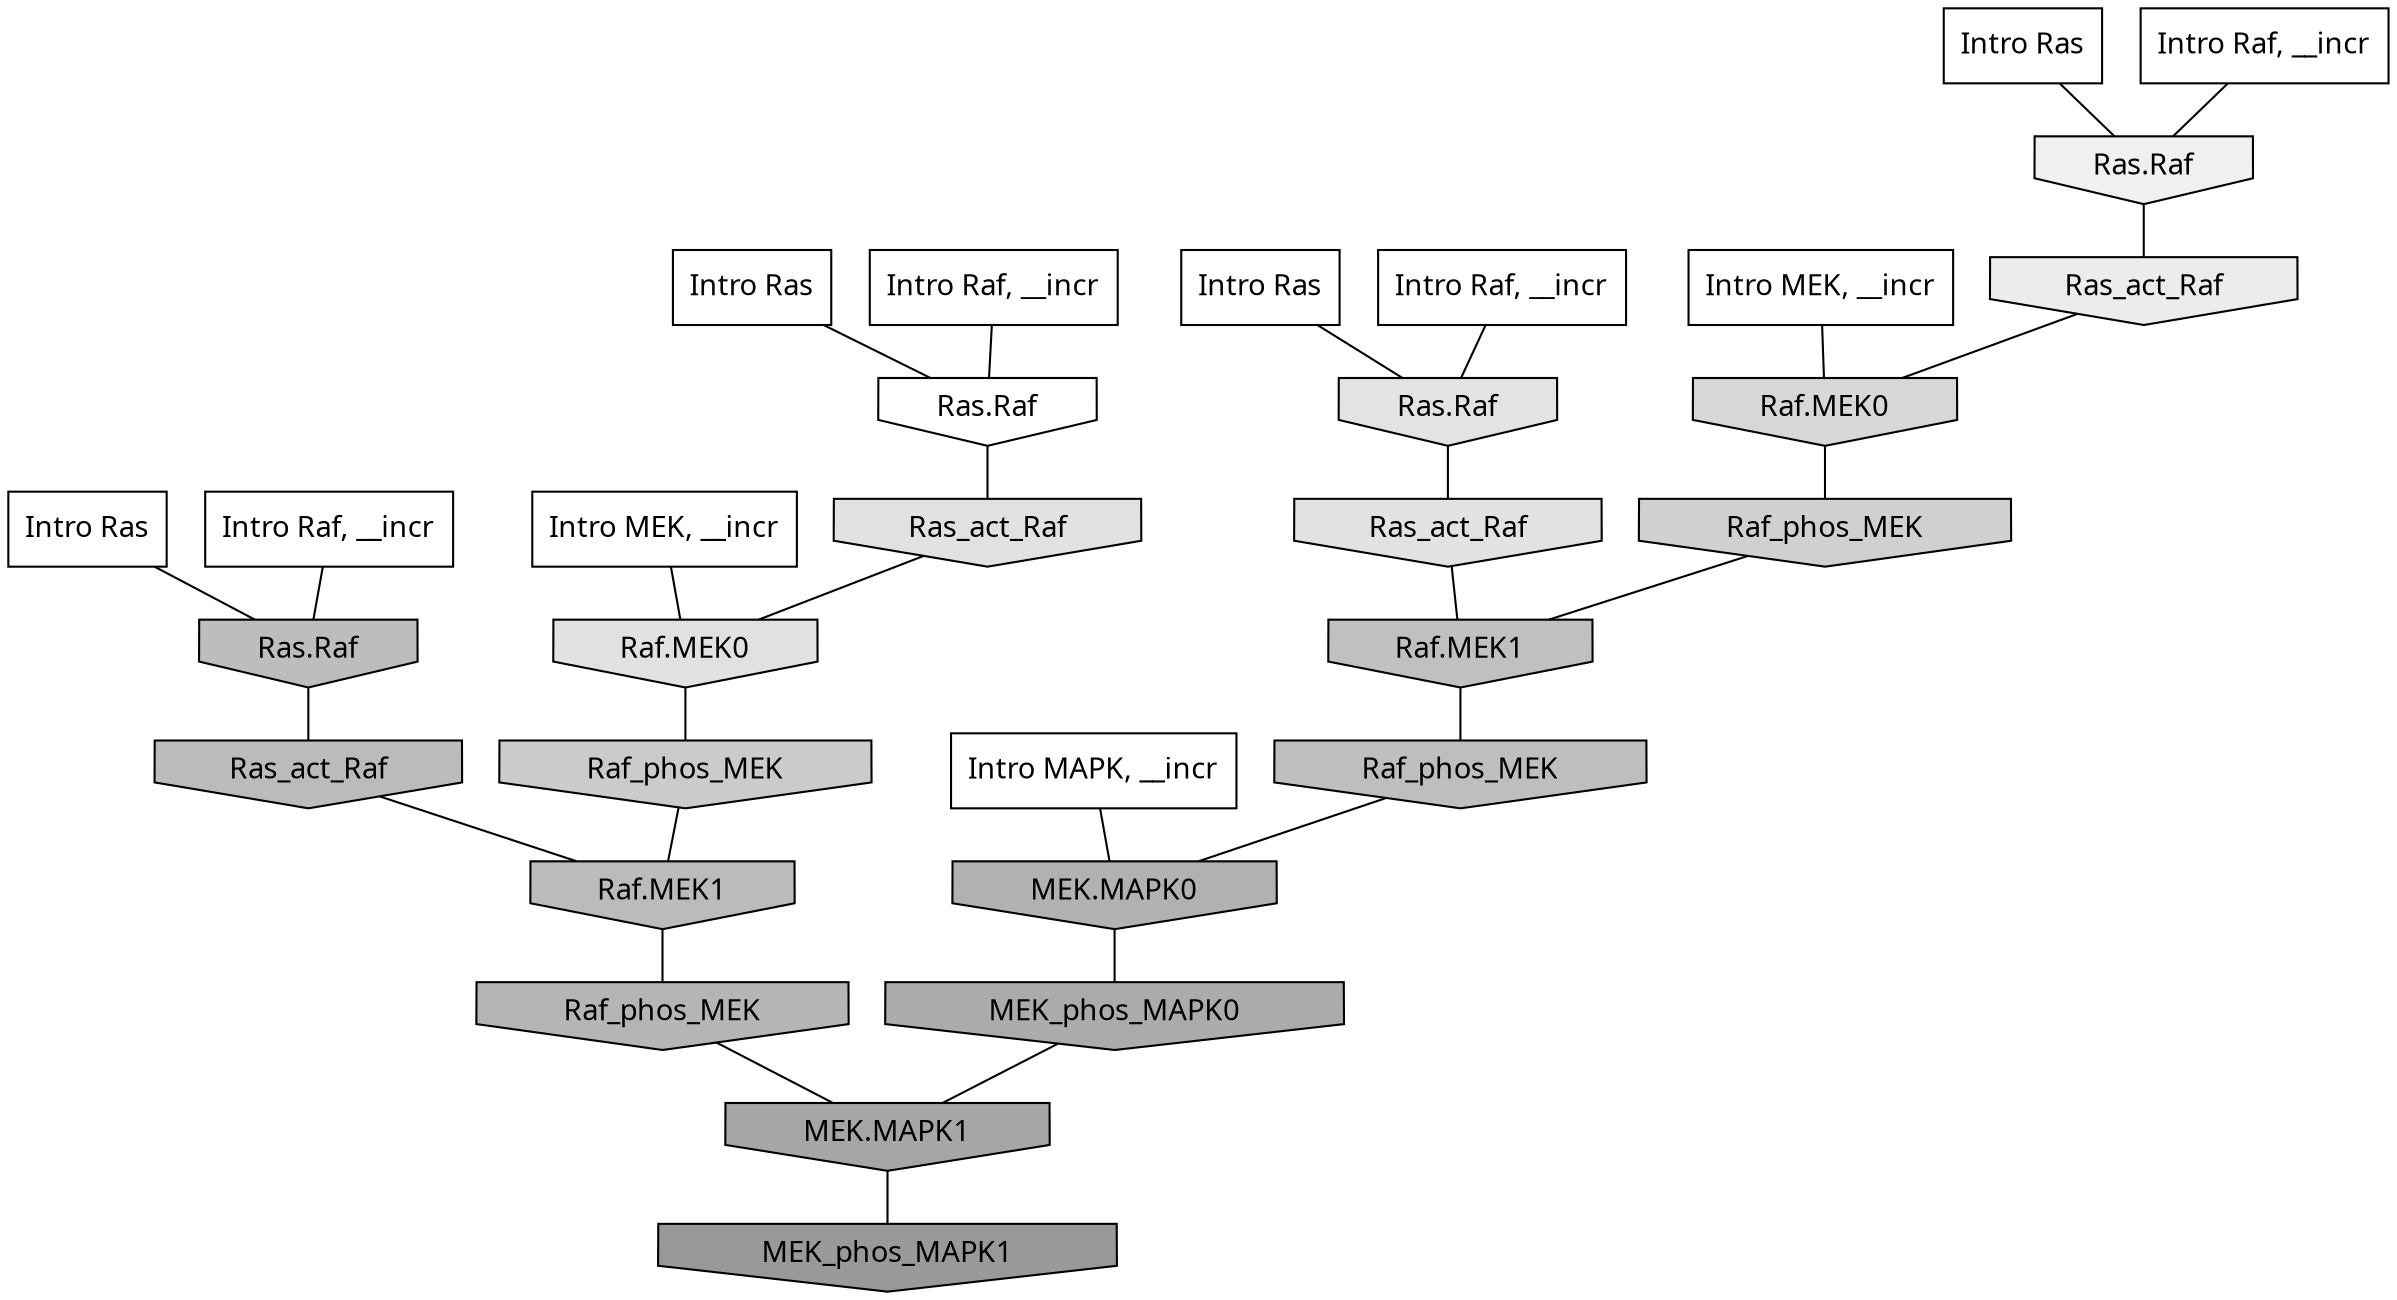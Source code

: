 digraph G{
  rankdir="TB";
  ranksep=0.30;
  node [fontname="CMU Serif"];
  edge [fontname="CMU Serif"];
  
  0 [label="Intro Ras", shape=rectangle, style=filled, fillcolor="0.000 0.000 1.000"]
  
  1 [label="Intro Ras", shape=rectangle, style=filled, fillcolor="0.000 0.000 1.000"]
  
  54 [label="Intro Ras", shape=rectangle, style=filled, fillcolor="0.000 0.000 1.000"]
  
  90 [label="Intro Ras", shape=rectangle, style=filled, fillcolor="0.000 0.000 1.000"]
  
  110 [label="Intro Raf, __incr", shape=rectangle, style=filled, fillcolor="0.000 0.000 1.000"]
  
  256 [label="Intro Raf, __incr", shape=rectangle, style=filled, fillcolor="0.000 0.000 1.000"]
  
  514 [label="Intro Raf, __incr", shape=rectangle, style=filled, fillcolor="0.000 0.000 1.000"]
  
  638 [label="Intro Raf, __incr", shape=rectangle, style=filled, fillcolor="0.000 0.000 1.000"]
  
  1780 [label="Intro MEK, __incr", shape=rectangle, style=filled, fillcolor="0.000 0.000 1.000"]
  
  2087 [label="Intro MEK, __incr", shape=rectangle, style=filled, fillcolor="0.000 0.000 1.000"]
  
  3067 [label="Intro MAPK, __incr", shape=rectangle, style=filled, fillcolor="0.000 0.000 1.000"]
  
  3218 [label="Ras.Raf", shape=invhouse, style=filled, fillcolor="0.000 0.000 1.000"]
  
  3860 [label="Ras.Raf", shape=invhouse, style=filled, fillcolor="0.000 0.000 0.938"]
  
  4089 [label="Ras_act_Raf", shape=invhouse, style=filled, fillcolor="0.000 0.000 0.925"]
  
  4685 [label="Ras.Raf", shape=invhouse, style=filled, fillcolor="0.000 0.000 0.888"]
  
  4763 [label="Ras_act_Raf", shape=invhouse, style=filled, fillcolor="0.000 0.000 0.883"]
  
  4841 [label="Ras_act_Raf", shape=invhouse, style=filled, fillcolor="0.000 0.000 0.879"]
  
  4843 [label="Raf.MEK0", shape=invhouse, style=filled, fillcolor="0.000 0.000 0.879"]
  
  5486 [label="Raf.MEK0", shape=invhouse, style=filled, fillcolor="0.000 0.000 0.843"]
  
  6053 [label="Raf_phos_MEK", shape=invhouse, style=filled, fillcolor="0.000 0.000 0.814"]
  
  6465 [label="Raf_phos_MEK", shape=invhouse, style=filled, fillcolor="0.000 0.000 0.796"]
  
  7889 [label="Raf.MEK1", shape=invhouse, style=filled, fillcolor="0.000 0.000 0.751"]
  
  8090 [label="Raf_phos_MEK", shape=invhouse, style=filled, fillcolor="0.000 0.000 0.746"]
  
  8313 [label="Ras.Raf", shape=invhouse, style=filled, fillcolor="0.000 0.000 0.739"]
  
  8551 [label="Ras_act_Raf", shape=invhouse, style=filled, fillcolor="0.000 0.000 0.732"]
  
  8553 [label="Raf.MEK1", shape=invhouse, style=filled, fillcolor="0.000 0.000 0.732"]
  
  9566 [label="Raf_phos_MEK", shape=invhouse, style=filled, fillcolor="0.000 0.000 0.708"]
  
  10375 [label="MEK.MAPK0", shape=invhouse, style=filled, fillcolor="0.000 0.000 0.692"]
  
  11514 [label="MEK_phos_MAPK0", shape=invhouse, style=filled, fillcolor="0.000 0.000 0.670"]
  
  12728 [label="MEK.MAPK1", shape=invhouse, style=filled, fillcolor="0.000 0.000 0.651"]
  
  16155 [label="MEK_phos_MAPK1", shape=invhouse, style=filled, fillcolor="0.000 0.000 0.600"]
  
  
  12728 -> 16155 [dir=none, color="0.000 0.000 0.000"] 
  11514 -> 12728 [dir=none, color="0.000 0.000 0.000"] 
  10375 -> 11514 [dir=none, color="0.000 0.000 0.000"] 
  9566 -> 12728 [dir=none, color="0.000 0.000 0.000"] 
  8553 -> 9566 [dir=none, color="0.000 0.000 0.000"] 
  8551 -> 8553 [dir=none, color="0.000 0.000 0.000"] 
  8313 -> 8551 [dir=none, color="0.000 0.000 0.000"] 
  8090 -> 10375 [dir=none, color="0.000 0.000 0.000"] 
  7889 -> 8090 [dir=none, color="0.000 0.000 0.000"] 
  6465 -> 8553 [dir=none, color="0.000 0.000 0.000"] 
  6053 -> 7889 [dir=none, color="0.000 0.000 0.000"] 
  5486 -> 6053 [dir=none, color="0.000 0.000 0.000"] 
  4843 -> 6465 [dir=none, color="0.000 0.000 0.000"] 
  4841 -> 4843 [dir=none, color="0.000 0.000 0.000"] 
  4763 -> 7889 [dir=none, color="0.000 0.000 0.000"] 
  4685 -> 4763 [dir=none, color="0.000 0.000 0.000"] 
  4089 -> 5486 [dir=none, color="0.000 0.000 0.000"] 
  3860 -> 4089 [dir=none, color="0.000 0.000 0.000"] 
  3218 -> 4841 [dir=none, color="0.000 0.000 0.000"] 
  3067 -> 10375 [dir=none, color="0.000 0.000 0.000"] 
  2087 -> 5486 [dir=none, color="0.000 0.000 0.000"] 
  1780 -> 4843 [dir=none, color="0.000 0.000 0.000"] 
  638 -> 3218 [dir=none, color="0.000 0.000 0.000"] 
  514 -> 3860 [dir=none, color="0.000 0.000 0.000"] 
  256 -> 4685 [dir=none, color="0.000 0.000 0.000"] 
  110 -> 8313 [dir=none, color="0.000 0.000 0.000"] 
  90 -> 4685 [dir=none, color="0.000 0.000 0.000"] 
  54 -> 3218 [dir=none, color="0.000 0.000 0.000"] 
  1 -> 3860 [dir=none, color="0.000 0.000 0.000"] 
  0 -> 8313 [dir=none, color="0.000 0.000 0.000"] 
  
  }
